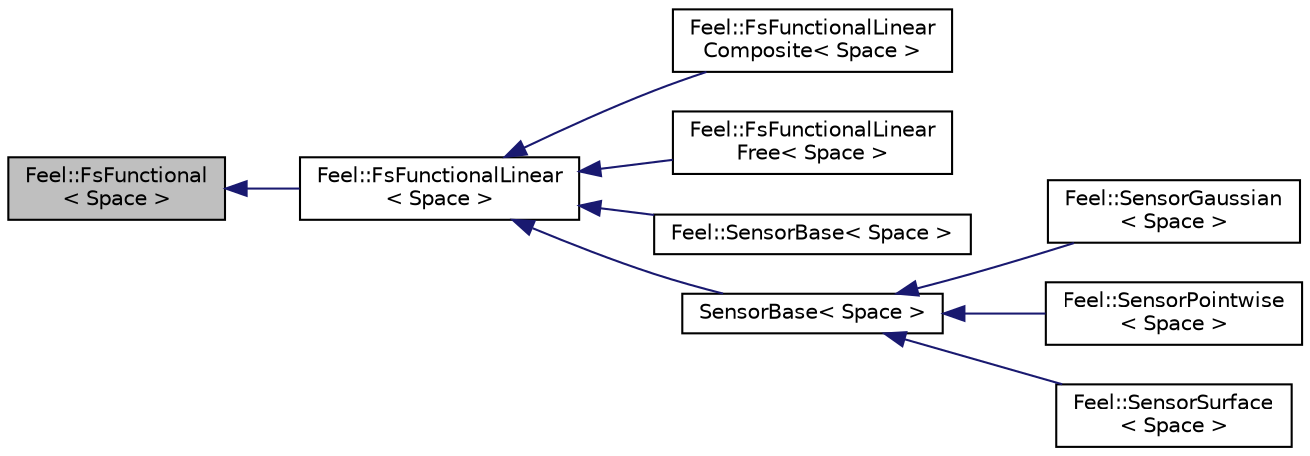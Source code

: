 digraph "Feel::FsFunctional&lt; Space &gt;"
{
 // LATEX_PDF_SIZE
  edge [fontname="Helvetica",fontsize="10",labelfontname="Helvetica",labelfontsize="10"];
  node [fontname="Helvetica",fontsize="10",shape=record];
  rankdir="LR";
  Node1 [label="Feel::FsFunctional\l\< Space \>",height=0.2,width=0.4,color="black", fillcolor="grey75", style="filled", fontcolor="black",tooltip=" "];
  Node1 -> Node2 [dir="back",color="midnightblue",fontsize="10",style="solid",fontname="Helvetica"];
  Node2 [label="Feel::FsFunctionalLinear\l\< Space \>",height=0.2,width=0.4,color="black", fillcolor="white", style="filled",URL="$classFeel_1_1FsFunctionalLinear.html",tooltip=" "];
  Node2 -> Node3 [dir="back",color="midnightblue",fontsize="10",style="solid",fontname="Helvetica"];
  Node3 [label="Feel::FsFunctionalLinear\lComposite\< Space \>",height=0.2,width=0.4,color="black", fillcolor="white", style="filled",URL="$classFeel_1_1FsFunctionalLinearComposite.html",tooltip=" "];
  Node2 -> Node4 [dir="back",color="midnightblue",fontsize="10",style="solid",fontname="Helvetica"];
  Node4 [label="Feel::FsFunctionalLinear\lFree\< Space \>",height=0.2,width=0.4,color="black", fillcolor="white", style="filled",URL="$classFeel_1_1FsFunctionalLinearFree.html",tooltip=" "];
  Node2 -> Node5 [dir="back",color="midnightblue",fontsize="10",style="solid",fontname="Helvetica"];
  Node5 [label="Feel::SensorBase\< Space \>",height=0.2,width=0.4,color="black", fillcolor="white", style="filled",URL="$classFeel_1_1SensorBase.html",tooltip="base class for sensors"];
  Node2 -> Node6 [dir="back",color="midnightblue",fontsize="10",style="solid",fontname="Helvetica"];
  Node6 [label="SensorBase\< Space \>",height=0.2,width=0.4,color="black", fillcolor="white", style="filled",URL="$classFeel_1_1SensorBase.html",tooltip=" "];
  Node6 -> Node7 [dir="back",color="midnightblue",fontsize="10",style="solid",fontname="Helvetica"];
  Node7 [label="Feel::SensorGaussian\l\< Space \>",height=0.2,width=0.4,color="black", fillcolor="white", style="filled",URL="$classFeel_1_1SensorGaussian.html",tooltip="gaussian type sensor"];
  Node6 -> Node8 [dir="back",color="midnightblue",fontsize="10",style="solid",fontname="Helvetica"];
  Node8 [label="Feel::SensorPointwise\l\< Space \>",height=0.2,width=0.4,color="black", fillcolor="white", style="filled",URL="$classFeel_1_1SensorPointwise.html",tooltip="pointwise type sensor"];
  Node6 -> Node9 [dir="back",color="midnightblue",fontsize="10",style="solid",fontname="Helvetica"];
  Node9 [label="Feel::SensorSurface\l\< Space \>",height=0.2,width=0.4,color="black", fillcolor="white", style="filled",URL="$classFeel_1_1SensorSurface.html",tooltip="surface type sensor"];
}
